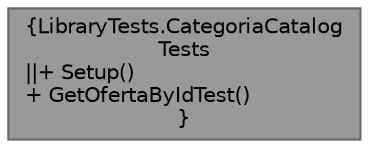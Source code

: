 digraph "LibraryTests.CategoriaCatalogTests"
{
 // INTERACTIVE_SVG=YES
 // LATEX_PDF_SIZE
  bgcolor="transparent";
  edge [fontname=Helvetica,fontsize=10,labelfontname=Helvetica,labelfontsize=10];
  node [fontname=Helvetica,fontsize=10,shape=box,height=0.2,width=0.4];
  Node1 [label="{LibraryTests.CategoriaCatalog\lTests\n||+ Setup()\l+ GetOfertaByIdTest()\l}",height=0.2,width=0.4,color="gray40", fillcolor="grey60", style="filled", fontcolor="black",tooltip="Tests de la clase CategoriaCatalog"];
}
